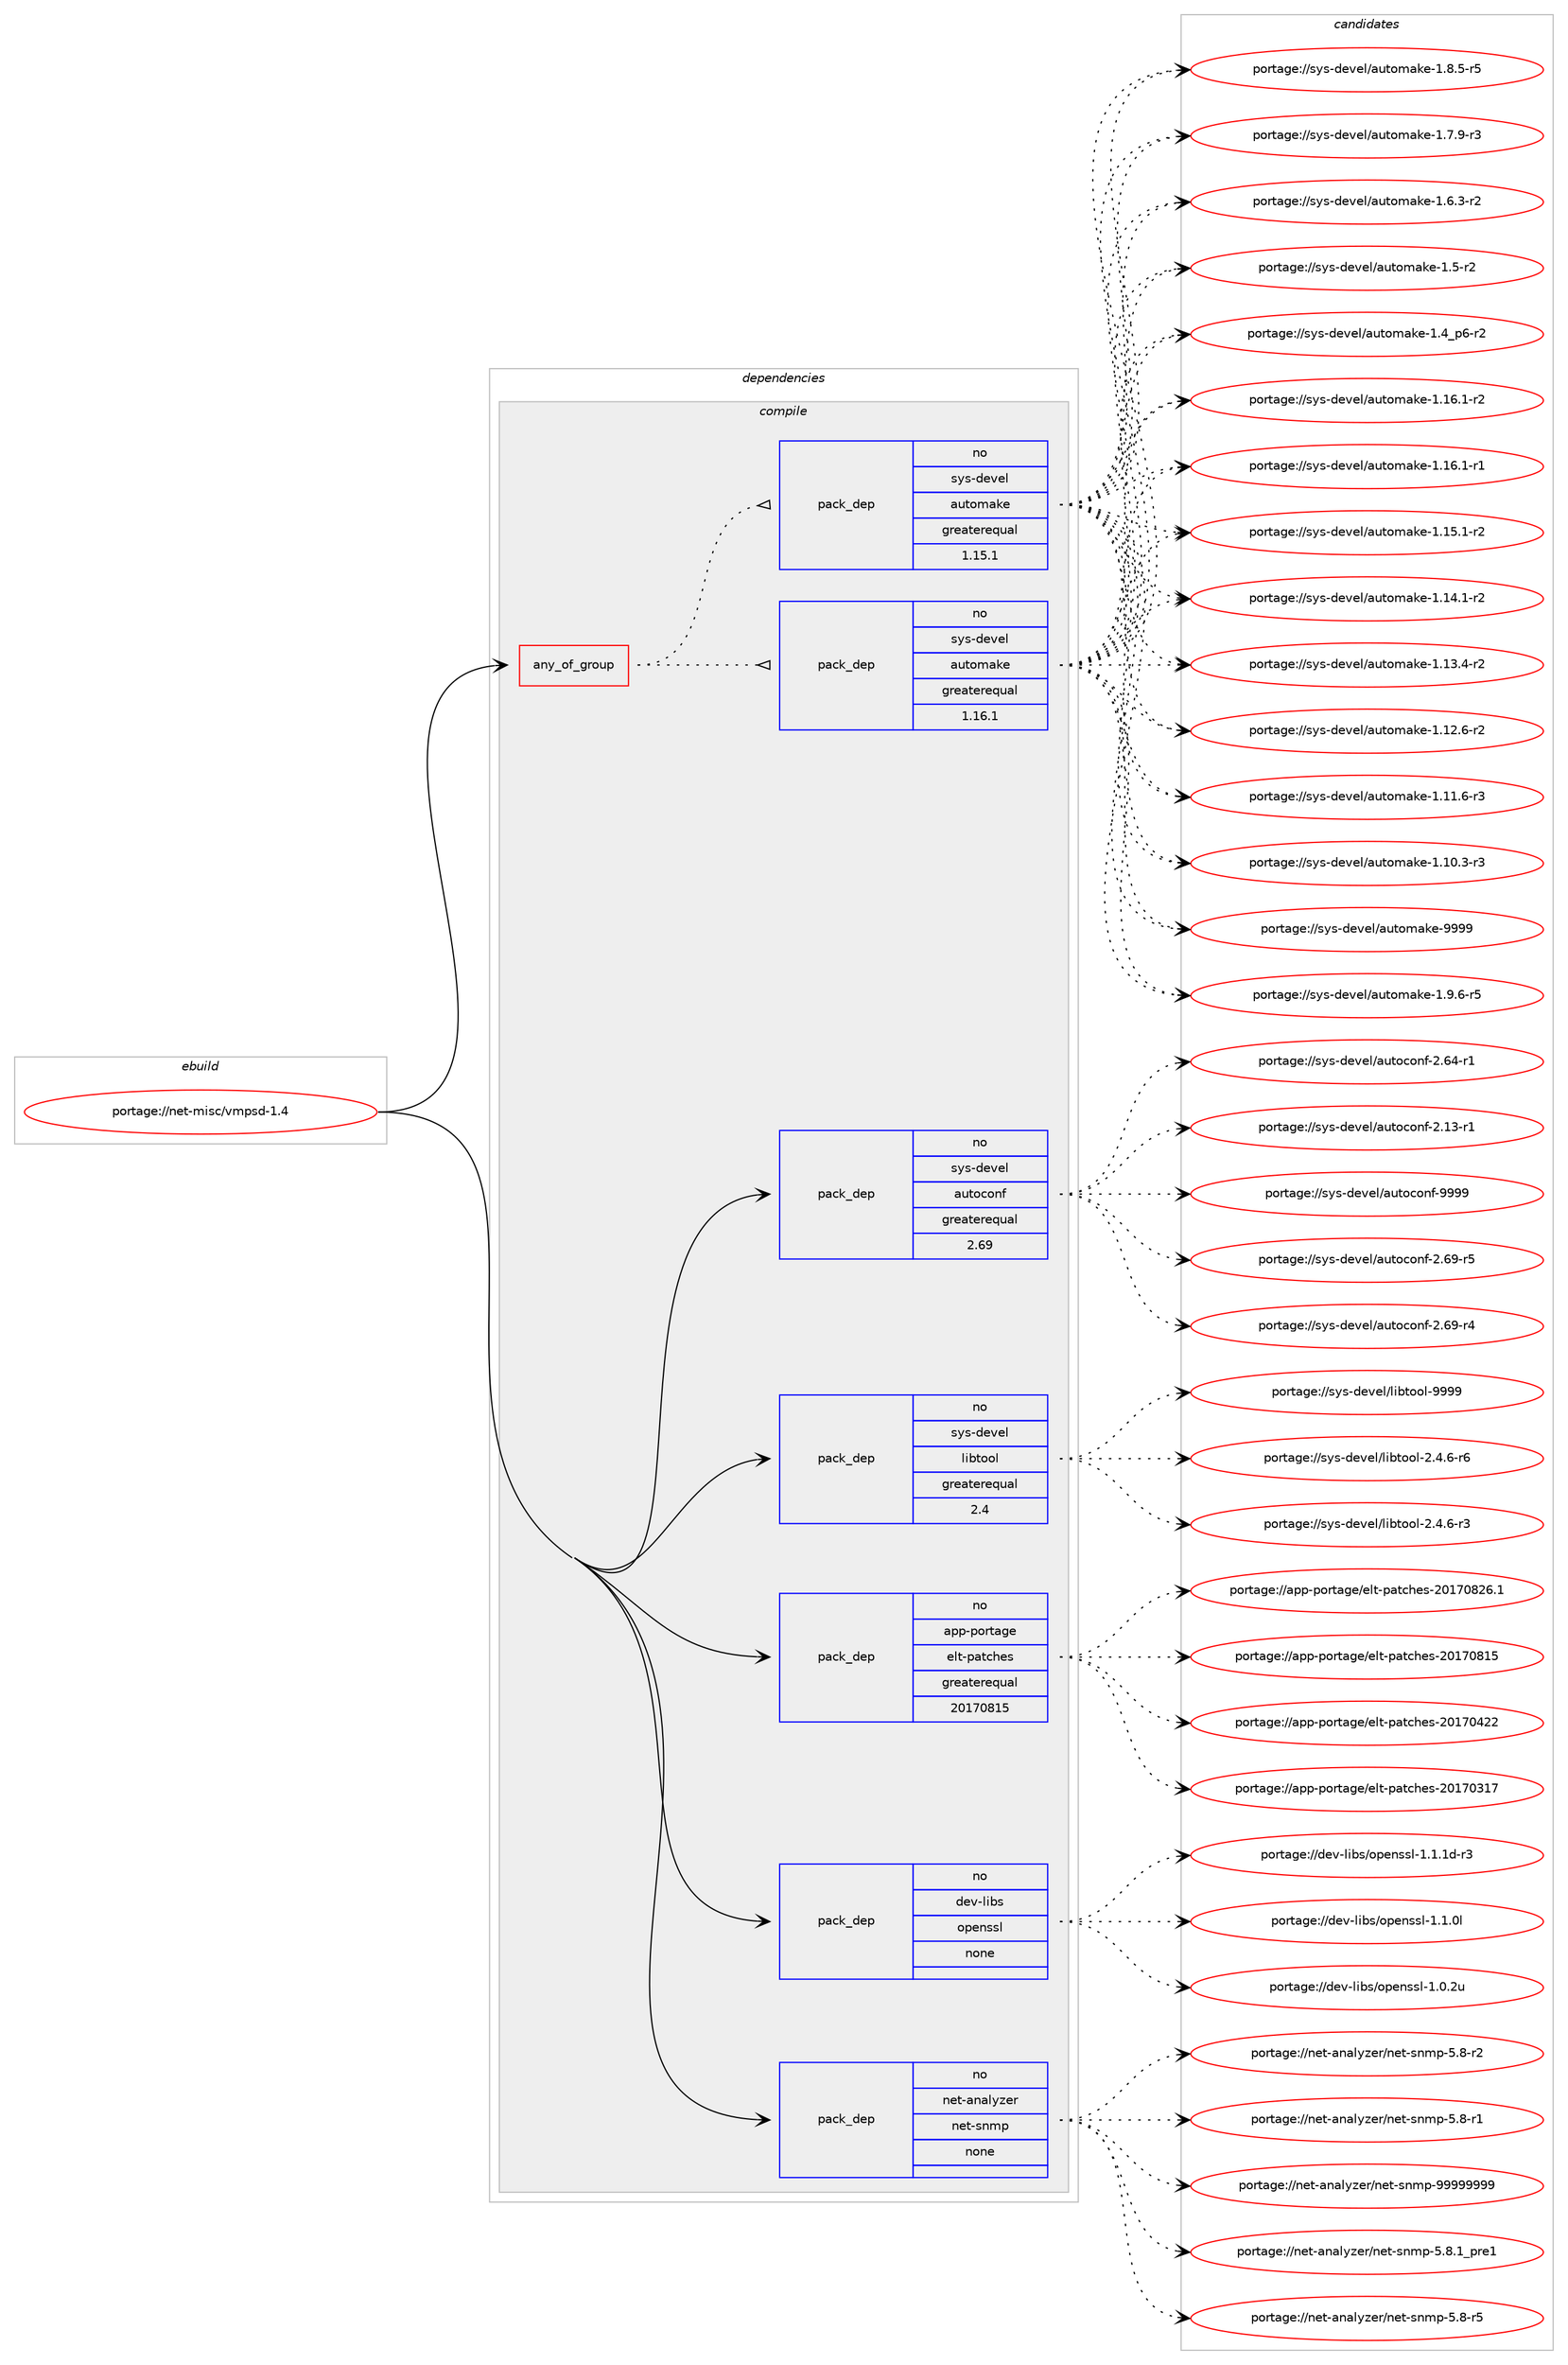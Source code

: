 digraph prolog {

# *************
# Graph options
# *************

newrank=true;
concentrate=true;
compound=true;
graph [rankdir=LR,fontname=Helvetica,fontsize=10,ranksep=1.5];#, ranksep=2.5, nodesep=0.2];
edge  [arrowhead=vee];
node  [fontname=Helvetica,fontsize=10];

# **********
# The ebuild
# **********

subgraph cluster_leftcol {
color=gray;
rank=same;
label=<<i>ebuild</i>>;
id [label="portage://net-misc/vmpsd-1.4", color=red, width=4, href="../net-misc/vmpsd-1.4.svg"];
}

# ****************
# The dependencies
# ****************

subgraph cluster_midcol {
color=gray;
label=<<i>dependencies</i>>;
subgraph cluster_compile {
fillcolor="#eeeeee";
style=filled;
label=<<i>compile</i>>;
subgraph any2009 {
dependency129372 [label=<<TABLE BORDER="0" CELLBORDER="1" CELLSPACING="0" CELLPADDING="4"><TR><TD CELLPADDING="10">any_of_group</TD></TR></TABLE>>, shape=none, color=red];subgraph pack101990 {
dependency129373 [label=<<TABLE BORDER="0" CELLBORDER="1" CELLSPACING="0" CELLPADDING="4" WIDTH="220"><TR><TD ROWSPAN="6" CELLPADDING="30">pack_dep</TD></TR><TR><TD WIDTH="110">no</TD></TR><TR><TD>sys-devel</TD></TR><TR><TD>automake</TD></TR><TR><TD>greaterequal</TD></TR><TR><TD>1.16.1</TD></TR></TABLE>>, shape=none, color=blue];
}
dependency129372:e -> dependency129373:w [weight=20,style="dotted",arrowhead="oinv"];
subgraph pack101991 {
dependency129374 [label=<<TABLE BORDER="0" CELLBORDER="1" CELLSPACING="0" CELLPADDING="4" WIDTH="220"><TR><TD ROWSPAN="6" CELLPADDING="30">pack_dep</TD></TR><TR><TD WIDTH="110">no</TD></TR><TR><TD>sys-devel</TD></TR><TR><TD>automake</TD></TR><TR><TD>greaterequal</TD></TR><TR><TD>1.15.1</TD></TR></TABLE>>, shape=none, color=blue];
}
dependency129372:e -> dependency129374:w [weight=20,style="dotted",arrowhead="oinv"];
}
id:e -> dependency129372:w [weight=20,style="solid",arrowhead="vee"];
subgraph pack101992 {
dependency129375 [label=<<TABLE BORDER="0" CELLBORDER="1" CELLSPACING="0" CELLPADDING="4" WIDTH="220"><TR><TD ROWSPAN="6" CELLPADDING="30">pack_dep</TD></TR><TR><TD WIDTH="110">no</TD></TR><TR><TD>app-portage</TD></TR><TR><TD>elt-patches</TD></TR><TR><TD>greaterequal</TD></TR><TR><TD>20170815</TD></TR></TABLE>>, shape=none, color=blue];
}
id:e -> dependency129375:w [weight=20,style="solid",arrowhead="vee"];
subgraph pack101993 {
dependency129376 [label=<<TABLE BORDER="0" CELLBORDER="1" CELLSPACING="0" CELLPADDING="4" WIDTH="220"><TR><TD ROWSPAN="6" CELLPADDING="30">pack_dep</TD></TR><TR><TD WIDTH="110">no</TD></TR><TR><TD>dev-libs</TD></TR><TR><TD>openssl</TD></TR><TR><TD>none</TD></TR><TR><TD></TD></TR></TABLE>>, shape=none, color=blue];
}
id:e -> dependency129376:w [weight=20,style="solid",arrowhead="vee"];
subgraph pack101994 {
dependency129377 [label=<<TABLE BORDER="0" CELLBORDER="1" CELLSPACING="0" CELLPADDING="4" WIDTH="220"><TR><TD ROWSPAN="6" CELLPADDING="30">pack_dep</TD></TR><TR><TD WIDTH="110">no</TD></TR><TR><TD>net-analyzer</TD></TR><TR><TD>net-snmp</TD></TR><TR><TD>none</TD></TR><TR><TD></TD></TR></TABLE>>, shape=none, color=blue];
}
id:e -> dependency129377:w [weight=20,style="solid",arrowhead="vee"];
subgraph pack101995 {
dependency129378 [label=<<TABLE BORDER="0" CELLBORDER="1" CELLSPACING="0" CELLPADDING="4" WIDTH="220"><TR><TD ROWSPAN="6" CELLPADDING="30">pack_dep</TD></TR><TR><TD WIDTH="110">no</TD></TR><TR><TD>sys-devel</TD></TR><TR><TD>autoconf</TD></TR><TR><TD>greaterequal</TD></TR><TR><TD>2.69</TD></TR></TABLE>>, shape=none, color=blue];
}
id:e -> dependency129378:w [weight=20,style="solid",arrowhead="vee"];
subgraph pack101996 {
dependency129379 [label=<<TABLE BORDER="0" CELLBORDER="1" CELLSPACING="0" CELLPADDING="4" WIDTH="220"><TR><TD ROWSPAN="6" CELLPADDING="30">pack_dep</TD></TR><TR><TD WIDTH="110">no</TD></TR><TR><TD>sys-devel</TD></TR><TR><TD>libtool</TD></TR><TR><TD>greaterequal</TD></TR><TR><TD>2.4</TD></TR></TABLE>>, shape=none, color=blue];
}
id:e -> dependency129379:w [weight=20,style="solid",arrowhead="vee"];
}
subgraph cluster_compileandrun {
fillcolor="#eeeeee";
style=filled;
label=<<i>compile and run</i>>;
}
subgraph cluster_run {
fillcolor="#eeeeee";
style=filled;
label=<<i>run</i>>;
}
}

# **************
# The candidates
# **************

subgraph cluster_choices {
rank=same;
color=gray;
label=<<i>candidates</i>>;

subgraph choice101990 {
color=black;
nodesep=1;
choice115121115451001011181011084797117116111109971071014557575757 [label="portage://sys-devel/automake-9999", color=red, width=4,href="../sys-devel/automake-9999.svg"];
choice115121115451001011181011084797117116111109971071014549465746544511453 [label="portage://sys-devel/automake-1.9.6-r5", color=red, width=4,href="../sys-devel/automake-1.9.6-r5.svg"];
choice115121115451001011181011084797117116111109971071014549465646534511453 [label="portage://sys-devel/automake-1.8.5-r5", color=red, width=4,href="../sys-devel/automake-1.8.5-r5.svg"];
choice115121115451001011181011084797117116111109971071014549465546574511451 [label="portage://sys-devel/automake-1.7.9-r3", color=red, width=4,href="../sys-devel/automake-1.7.9-r3.svg"];
choice115121115451001011181011084797117116111109971071014549465446514511450 [label="portage://sys-devel/automake-1.6.3-r2", color=red, width=4,href="../sys-devel/automake-1.6.3-r2.svg"];
choice11512111545100101118101108479711711611110997107101454946534511450 [label="portage://sys-devel/automake-1.5-r2", color=red, width=4,href="../sys-devel/automake-1.5-r2.svg"];
choice115121115451001011181011084797117116111109971071014549465295112544511450 [label="portage://sys-devel/automake-1.4_p6-r2", color=red, width=4,href="../sys-devel/automake-1.4_p6-r2.svg"];
choice11512111545100101118101108479711711611110997107101454946495446494511450 [label="portage://sys-devel/automake-1.16.1-r2", color=red, width=4,href="../sys-devel/automake-1.16.1-r2.svg"];
choice11512111545100101118101108479711711611110997107101454946495446494511449 [label="portage://sys-devel/automake-1.16.1-r1", color=red, width=4,href="../sys-devel/automake-1.16.1-r1.svg"];
choice11512111545100101118101108479711711611110997107101454946495346494511450 [label="portage://sys-devel/automake-1.15.1-r2", color=red, width=4,href="../sys-devel/automake-1.15.1-r2.svg"];
choice11512111545100101118101108479711711611110997107101454946495246494511450 [label="portage://sys-devel/automake-1.14.1-r2", color=red, width=4,href="../sys-devel/automake-1.14.1-r2.svg"];
choice11512111545100101118101108479711711611110997107101454946495146524511450 [label="portage://sys-devel/automake-1.13.4-r2", color=red, width=4,href="../sys-devel/automake-1.13.4-r2.svg"];
choice11512111545100101118101108479711711611110997107101454946495046544511450 [label="portage://sys-devel/automake-1.12.6-r2", color=red, width=4,href="../sys-devel/automake-1.12.6-r2.svg"];
choice11512111545100101118101108479711711611110997107101454946494946544511451 [label="portage://sys-devel/automake-1.11.6-r3", color=red, width=4,href="../sys-devel/automake-1.11.6-r3.svg"];
choice11512111545100101118101108479711711611110997107101454946494846514511451 [label="portage://sys-devel/automake-1.10.3-r3", color=red, width=4,href="../sys-devel/automake-1.10.3-r3.svg"];
dependency129373:e -> choice115121115451001011181011084797117116111109971071014557575757:w [style=dotted,weight="100"];
dependency129373:e -> choice115121115451001011181011084797117116111109971071014549465746544511453:w [style=dotted,weight="100"];
dependency129373:e -> choice115121115451001011181011084797117116111109971071014549465646534511453:w [style=dotted,weight="100"];
dependency129373:e -> choice115121115451001011181011084797117116111109971071014549465546574511451:w [style=dotted,weight="100"];
dependency129373:e -> choice115121115451001011181011084797117116111109971071014549465446514511450:w [style=dotted,weight="100"];
dependency129373:e -> choice11512111545100101118101108479711711611110997107101454946534511450:w [style=dotted,weight="100"];
dependency129373:e -> choice115121115451001011181011084797117116111109971071014549465295112544511450:w [style=dotted,weight="100"];
dependency129373:e -> choice11512111545100101118101108479711711611110997107101454946495446494511450:w [style=dotted,weight="100"];
dependency129373:e -> choice11512111545100101118101108479711711611110997107101454946495446494511449:w [style=dotted,weight="100"];
dependency129373:e -> choice11512111545100101118101108479711711611110997107101454946495346494511450:w [style=dotted,weight="100"];
dependency129373:e -> choice11512111545100101118101108479711711611110997107101454946495246494511450:w [style=dotted,weight="100"];
dependency129373:e -> choice11512111545100101118101108479711711611110997107101454946495146524511450:w [style=dotted,weight="100"];
dependency129373:e -> choice11512111545100101118101108479711711611110997107101454946495046544511450:w [style=dotted,weight="100"];
dependency129373:e -> choice11512111545100101118101108479711711611110997107101454946494946544511451:w [style=dotted,weight="100"];
dependency129373:e -> choice11512111545100101118101108479711711611110997107101454946494846514511451:w [style=dotted,weight="100"];
}
subgraph choice101991 {
color=black;
nodesep=1;
choice115121115451001011181011084797117116111109971071014557575757 [label="portage://sys-devel/automake-9999", color=red, width=4,href="../sys-devel/automake-9999.svg"];
choice115121115451001011181011084797117116111109971071014549465746544511453 [label="portage://sys-devel/automake-1.9.6-r5", color=red, width=4,href="../sys-devel/automake-1.9.6-r5.svg"];
choice115121115451001011181011084797117116111109971071014549465646534511453 [label="portage://sys-devel/automake-1.8.5-r5", color=red, width=4,href="../sys-devel/automake-1.8.5-r5.svg"];
choice115121115451001011181011084797117116111109971071014549465546574511451 [label="portage://sys-devel/automake-1.7.9-r3", color=red, width=4,href="../sys-devel/automake-1.7.9-r3.svg"];
choice115121115451001011181011084797117116111109971071014549465446514511450 [label="portage://sys-devel/automake-1.6.3-r2", color=red, width=4,href="../sys-devel/automake-1.6.3-r2.svg"];
choice11512111545100101118101108479711711611110997107101454946534511450 [label="portage://sys-devel/automake-1.5-r2", color=red, width=4,href="../sys-devel/automake-1.5-r2.svg"];
choice115121115451001011181011084797117116111109971071014549465295112544511450 [label="portage://sys-devel/automake-1.4_p6-r2", color=red, width=4,href="../sys-devel/automake-1.4_p6-r2.svg"];
choice11512111545100101118101108479711711611110997107101454946495446494511450 [label="portage://sys-devel/automake-1.16.1-r2", color=red, width=4,href="../sys-devel/automake-1.16.1-r2.svg"];
choice11512111545100101118101108479711711611110997107101454946495446494511449 [label="portage://sys-devel/automake-1.16.1-r1", color=red, width=4,href="../sys-devel/automake-1.16.1-r1.svg"];
choice11512111545100101118101108479711711611110997107101454946495346494511450 [label="portage://sys-devel/automake-1.15.1-r2", color=red, width=4,href="../sys-devel/automake-1.15.1-r2.svg"];
choice11512111545100101118101108479711711611110997107101454946495246494511450 [label="portage://sys-devel/automake-1.14.1-r2", color=red, width=4,href="../sys-devel/automake-1.14.1-r2.svg"];
choice11512111545100101118101108479711711611110997107101454946495146524511450 [label="portage://sys-devel/automake-1.13.4-r2", color=red, width=4,href="../sys-devel/automake-1.13.4-r2.svg"];
choice11512111545100101118101108479711711611110997107101454946495046544511450 [label="portage://sys-devel/automake-1.12.6-r2", color=red, width=4,href="../sys-devel/automake-1.12.6-r2.svg"];
choice11512111545100101118101108479711711611110997107101454946494946544511451 [label="portage://sys-devel/automake-1.11.6-r3", color=red, width=4,href="../sys-devel/automake-1.11.6-r3.svg"];
choice11512111545100101118101108479711711611110997107101454946494846514511451 [label="portage://sys-devel/automake-1.10.3-r3", color=red, width=4,href="../sys-devel/automake-1.10.3-r3.svg"];
dependency129374:e -> choice115121115451001011181011084797117116111109971071014557575757:w [style=dotted,weight="100"];
dependency129374:e -> choice115121115451001011181011084797117116111109971071014549465746544511453:w [style=dotted,weight="100"];
dependency129374:e -> choice115121115451001011181011084797117116111109971071014549465646534511453:w [style=dotted,weight="100"];
dependency129374:e -> choice115121115451001011181011084797117116111109971071014549465546574511451:w [style=dotted,weight="100"];
dependency129374:e -> choice115121115451001011181011084797117116111109971071014549465446514511450:w [style=dotted,weight="100"];
dependency129374:e -> choice11512111545100101118101108479711711611110997107101454946534511450:w [style=dotted,weight="100"];
dependency129374:e -> choice115121115451001011181011084797117116111109971071014549465295112544511450:w [style=dotted,weight="100"];
dependency129374:e -> choice11512111545100101118101108479711711611110997107101454946495446494511450:w [style=dotted,weight="100"];
dependency129374:e -> choice11512111545100101118101108479711711611110997107101454946495446494511449:w [style=dotted,weight="100"];
dependency129374:e -> choice11512111545100101118101108479711711611110997107101454946495346494511450:w [style=dotted,weight="100"];
dependency129374:e -> choice11512111545100101118101108479711711611110997107101454946495246494511450:w [style=dotted,weight="100"];
dependency129374:e -> choice11512111545100101118101108479711711611110997107101454946495146524511450:w [style=dotted,weight="100"];
dependency129374:e -> choice11512111545100101118101108479711711611110997107101454946495046544511450:w [style=dotted,weight="100"];
dependency129374:e -> choice11512111545100101118101108479711711611110997107101454946494946544511451:w [style=dotted,weight="100"];
dependency129374:e -> choice11512111545100101118101108479711711611110997107101454946494846514511451:w [style=dotted,weight="100"];
}
subgraph choice101992 {
color=black;
nodesep=1;
choice971121124511211111411697103101471011081164511297116991041011154550484955485650544649 [label="portage://app-portage/elt-patches-20170826.1", color=red, width=4,href="../app-portage/elt-patches-20170826.1.svg"];
choice97112112451121111141169710310147101108116451129711699104101115455048495548564953 [label="portage://app-portage/elt-patches-20170815", color=red, width=4,href="../app-portage/elt-patches-20170815.svg"];
choice97112112451121111141169710310147101108116451129711699104101115455048495548525050 [label="portage://app-portage/elt-patches-20170422", color=red, width=4,href="../app-portage/elt-patches-20170422.svg"];
choice97112112451121111141169710310147101108116451129711699104101115455048495548514955 [label="portage://app-portage/elt-patches-20170317", color=red, width=4,href="../app-portage/elt-patches-20170317.svg"];
dependency129375:e -> choice971121124511211111411697103101471011081164511297116991041011154550484955485650544649:w [style=dotted,weight="100"];
dependency129375:e -> choice97112112451121111141169710310147101108116451129711699104101115455048495548564953:w [style=dotted,weight="100"];
dependency129375:e -> choice97112112451121111141169710310147101108116451129711699104101115455048495548525050:w [style=dotted,weight="100"];
dependency129375:e -> choice97112112451121111141169710310147101108116451129711699104101115455048495548514955:w [style=dotted,weight="100"];
}
subgraph choice101993 {
color=black;
nodesep=1;
choice1001011184510810598115471111121011101151151084549464946491004511451 [label="portage://dev-libs/openssl-1.1.1d-r3", color=red, width=4,href="../dev-libs/openssl-1.1.1d-r3.svg"];
choice100101118451081059811547111112101110115115108454946494648108 [label="portage://dev-libs/openssl-1.1.0l", color=red, width=4,href="../dev-libs/openssl-1.1.0l.svg"];
choice100101118451081059811547111112101110115115108454946484650117 [label="portage://dev-libs/openssl-1.0.2u", color=red, width=4,href="../dev-libs/openssl-1.0.2u.svg"];
dependency129376:e -> choice1001011184510810598115471111121011101151151084549464946491004511451:w [style=dotted,weight="100"];
dependency129376:e -> choice100101118451081059811547111112101110115115108454946494648108:w [style=dotted,weight="100"];
dependency129376:e -> choice100101118451081059811547111112101110115115108454946484650117:w [style=dotted,weight="100"];
}
subgraph choice101994 {
color=black;
nodesep=1;
choice1101011164597110971081211221011144711010111645115110109112455757575757575757 [label="portage://net-analyzer/net-snmp-99999999", color=red, width=4,href="../net-analyzer/net-snmp-99999999.svg"];
choice11010111645971109710812112210111447110101116451151101091124553465646499511211410149 [label="portage://net-analyzer/net-snmp-5.8.1_pre1", color=red, width=4,href="../net-analyzer/net-snmp-5.8.1_pre1.svg"];
choice1101011164597110971081211221011144711010111645115110109112455346564511453 [label="portage://net-analyzer/net-snmp-5.8-r5", color=red, width=4,href="../net-analyzer/net-snmp-5.8-r5.svg"];
choice1101011164597110971081211221011144711010111645115110109112455346564511450 [label="portage://net-analyzer/net-snmp-5.8-r2", color=red, width=4,href="../net-analyzer/net-snmp-5.8-r2.svg"];
choice1101011164597110971081211221011144711010111645115110109112455346564511449 [label="portage://net-analyzer/net-snmp-5.8-r1", color=red, width=4,href="../net-analyzer/net-snmp-5.8-r1.svg"];
dependency129377:e -> choice1101011164597110971081211221011144711010111645115110109112455757575757575757:w [style=dotted,weight="100"];
dependency129377:e -> choice11010111645971109710812112210111447110101116451151101091124553465646499511211410149:w [style=dotted,weight="100"];
dependency129377:e -> choice1101011164597110971081211221011144711010111645115110109112455346564511453:w [style=dotted,weight="100"];
dependency129377:e -> choice1101011164597110971081211221011144711010111645115110109112455346564511450:w [style=dotted,weight="100"];
dependency129377:e -> choice1101011164597110971081211221011144711010111645115110109112455346564511449:w [style=dotted,weight="100"];
}
subgraph choice101995 {
color=black;
nodesep=1;
choice115121115451001011181011084797117116111991111101024557575757 [label="portage://sys-devel/autoconf-9999", color=red, width=4,href="../sys-devel/autoconf-9999.svg"];
choice1151211154510010111810110847971171161119911111010245504654574511453 [label="portage://sys-devel/autoconf-2.69-r5", color=red, width=4,href="../sys-devel/autoconf-2.69-r5.svg"];
choice1151211154510010111810110847971171161119911111010245504654574511452 [label="portage://sys-devel/autoconf-2.69-r4", color=red, width=4,href="../sys-devel/autoconf-2.69-r4.svg"];
choice1151211154510010111810110847971171161119911111010245504654524511449 [label="portage://sys-devel/autoconf-2.64-r1", color=red, width=4,href="../sys-devel/autoconf-2.64-r1.svg"];
choice1151211154510010111810110847971171161119911111010245504649514511449 [label="portage://sys-devel/autoconf-2.13-r1", color=red, width=4,href="../sys-devel/autoconf-2.13-r1.svg"];
dependency129378:e -> choice115121115451001011181011084797117116111991111101024557575757:w [style=dotted,weight="100"];
dependency129378:e -> choice1151211154510010111810110847971171161119911111010245504654574511453:w [style=dotted,weight="100"];
dependency129378:e -> choice1151211154510010111810110847971171161119911111010245504654574511452:w [style=dotted,weight="100"];
dependency129378:e -> choice1151211154510010111810110847971171161119911111010245504654524511449:w [style=dotted,weight="100"];
dependency129378:e -> choice1151211154510010111810110847971171161119911111010245504649514511449:w [style=dotted,weight="100"];
}
subgraph choice101996 {
color=black;
nodesep=1;
choice1151211154510010111810110847108105981161111111084557575757 [label="portage://sys-devel/libtool-9999", color=red, width=4,href="../sys-devel/libtool-9999.svg"];
choice1151211154510010111810110847108105981161111111084550465246544511454 [label="portage://sys-devel/libtool-2.4.6-r6", color=red, width=4,href="../sys-devel/libtool-2.4.6-r6.svg"];
choice1151211154510010111810110847108105981161111111084550465246544511451 [label="portage://sys-devel/libtool-2.4.6-r3", color=red, width=4,href="../sys-devel/libtool-2.4.6-r3.svg"];
dependency129379:e -> choice1151211154510010111810110847108105981161111111084557575757:w [style=dotted,weight="100"];
dependency129379:e -> choice1151211154510010111810110847108105981161111111084550465246544511454:w [style=dotted,weight="100"];
dependency129379:e -> choice1151211154510010111810110847108105981161111111084550465246544511451:w [style=dotted,weight="100"];
}
}

}
